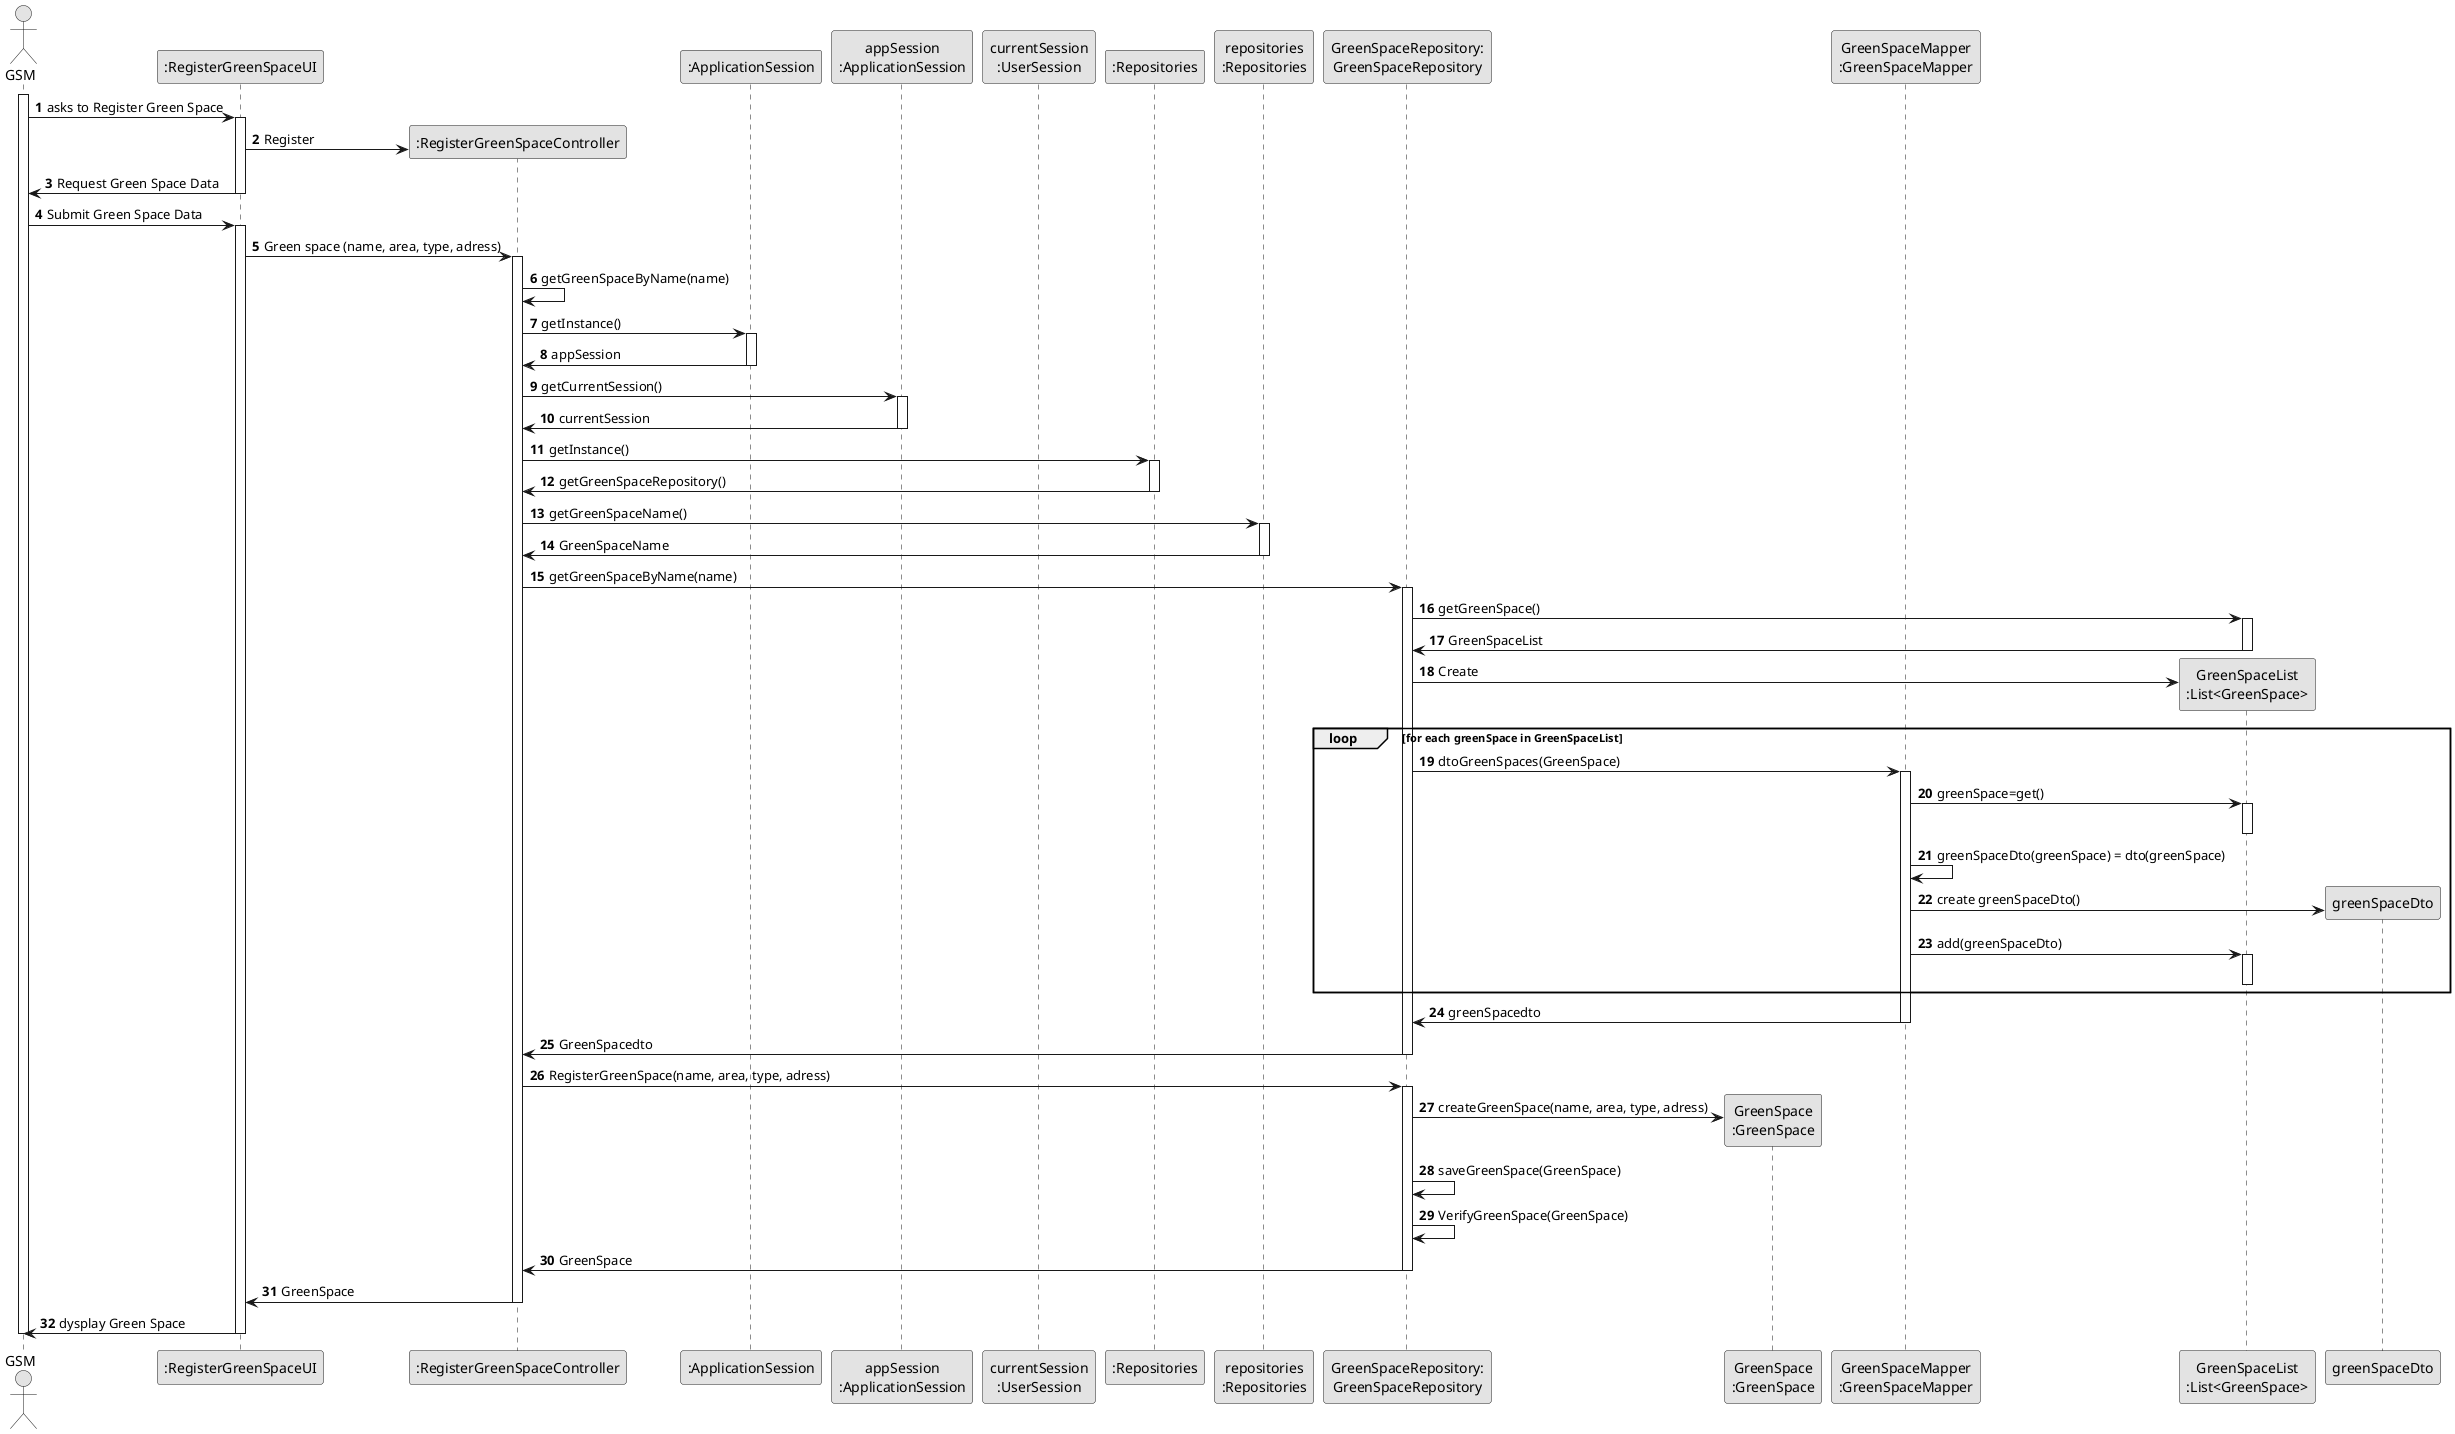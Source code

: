 @startuml
skinparam monochrome true
skinparam packageStyle rectangle
skinparam shadowing false

autonumber

actor "GSM" as GSM
participant ":RegisterGreenSpaceUI" as UI
participant ":RegisterGreenSpaceController" as CTRL
participant ":ApplicationSession" as _APP
participant "appSession\n:ApplicationSession" as APP
participant "currentSession\n:UserSession" as SESSION
participant ":Repositories" as RepositorySingleton
participant "repositories\n:Repositories" as PLAT
participant "GreenSpaceRepository:\nGreenSpaceRepository" as GreenSpaceRepository
participant "GreenSpace\n:GreenSpace" as GreenSpace
participant "GreenSpaceMapper\n:GreenSpaceMapper" as GreenSpaceMapper
participant "GreenSpaceList\n:List<GreenSpace>" as GreenSpaceList


activate GSM

        GSM -> UI : asks to Register Green Space

        activate UI

        UI -> CTRL** : Register

        UI ->GSM : Request Green Space Data

        deactivate UI

        GSM -> UI : Submit Green Space Data

        activate UI

        UI -> CTRL : Green space (name, area, type, adress)

        activate CTRL

        CTRL -> CTRL : getGreenSpaceByName(name)

        CTRL -> _APP : getInstance()

        activate _APP

        _APP -> CTRL : appSession

        deactivate _APP

        CTRL -> APP : getCurrentSession()

        activate APP

        APP -> CTRL : currentSession

        deactivate APP



        CTRL -> RepositorySingleton : getInstance()

        activate RepositorySingleton

        RepositorySingleton -> CTRL : getGreenSpaceRepository()

        deactivate RepositorySingleton

        CTRL -> PLAT : getGreenSpaceName()

                activate PLAT

                PLAT -> CTRL : GreenSpaceName

                deactivate PLAT

        CTRL -> GreenSpaceRepository : getGreenSpaceByName(name)

        activate GreenSpaceRepository

        GreenSpaceRepository -> GreenSpaceList : getGreenSpace()

        activate GreenSpaceList

        GreenSpaceList -> GreenSpaceRepository : GreenSpaceList

        deactivate GreenSpaceList

        GreenSpaceRepository -> GreenSpaceList** : Create

        loop for each greenSpace in GreenSpaceList

        GreenSpaceRepository -> GreenSpaceMapper : dtoGreenSpaces(GreenSpace)

        activate GreenSpaceMapper

        GreenSpaceMapper -> GreenSpaceList : greenSpace=get()

        activate GreenSpaceList

        deactivate GreenSpaceList

        GreenSpaceMapper -> GreenSpaceMapper : greenSpaceDto(greenSpace) = dto(greenSpace)

        GreenSpaceMapper -> greenSpaceDto** :create greenSpaceDto()

       GreenSpaceMapper-> GreenSpaceList : add(greenSpaceDto)

       activate GreenSpaceList

       deactivate GreenSpaceList

       end

       GreenSpaceMapper -> GreenSpaceRepository : greenSpacedto

       deactivate GreenSpaceMapper

        GreenSpaceRepository -> CTRL : GreenSpacedto

        deactivate GreenSpaceRepository

        CTRL -> GreenSpaceRepository : RegisterGreenSpace(name, area, type, adress)

        activate GreenSpaceRepository

        GreenSpaceRepository -> GreenSpace** : createGreenSpace(name, area, type, adress)


        GreenSpaceRepository -> GreenSpaceRepository : saveGreenSpace(GreenSpace)

        GreenSpaceRepository -> GreenSpaceRepository : VerifyGreenSpace(GreenSpace)

        GreenSpaceRepository -> CTRL : GreenSpace

        deactivate GreenSpaceRepository

        CTRL -> UI : GreenSpace

        deactivate CTRL

        UI -> GSM : dysplay Green Space

        deactivate UI

        deactivate GSM

@enduml
        UI -> CTRL : getTasks(teamsDTO, startDate, endDate)
            activate CTRL

        CTRL -> TaskRepository : getTasks(teamsDTO, startDate, endDate)
            activate TaskRepository

            TaskRepository -> TasksList ** : create()
            loop for each task
                opt assignedTeam exists in teamsDTO
                    TaskRepository -> Task : betweenDates(startDate, endDate)
                    activate Task

                    Task --> TaskRepository : true/false
                    deactivate Task

                    opt betweenDates == true
                        TaskRepository -> TasksList : add(task)
                        activate TasksList
                        deactivate TasksList
                    end opt

                end opt

            end loop

            TaskRepository --> CTRL : tasks
            deactivate TaskRepository

        CTRL -> TaskMapper : toDTO(tasks)
        activate TaskMapper

        TaskMapper -> TasksListDTO ** : create()
        loop for each task in TaskList
        TaskMapper -> TasksList : obj = get(i)
        activate TasksList
        deactivate TasksList

        TaskMapper -> TaskMapper : objDTO = toDTO(obj)
        activate TaskMapper

        TaskMapper -> TaskDTO ** : create(...)
        deactivate TaskMapper

        TaskMapper -> TasksListDTO : add(objDTO)
        activate TasksListDTO
        deactivate TasksListDTO

        end loop

        TaskMapper --> CTRL : tasksDTO
        deactivate TaskMapper

    CTRL --> UI : tasksDTO
    deactivate CTRL